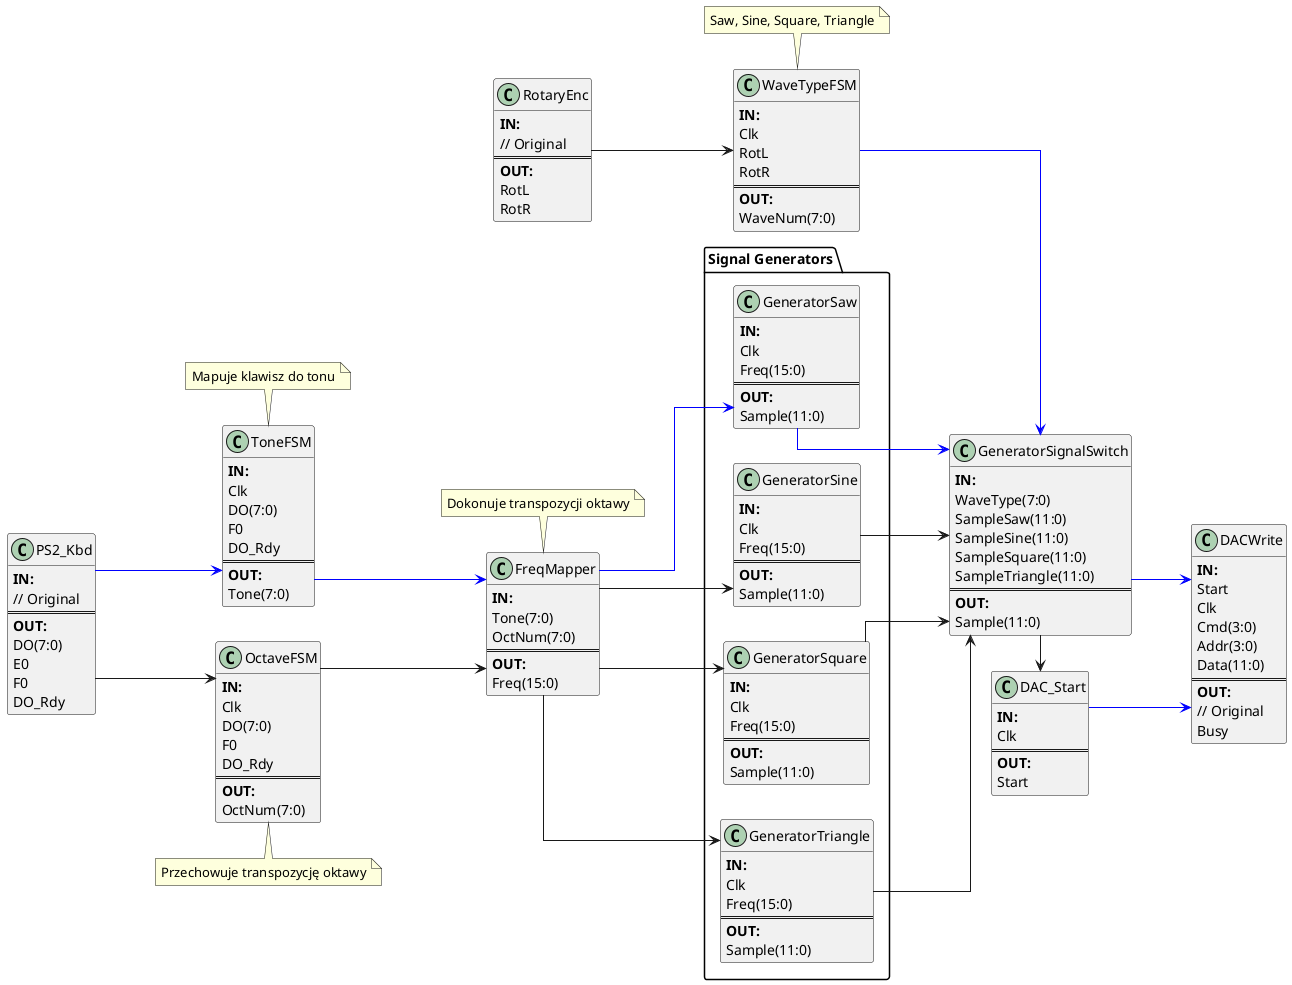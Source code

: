 @startuml flow_chart
left to right direction
skinparam linetype ortho


class "RotaryEnc" as rot {
    <b>IN:</b>
    // Original
    ===
    <b>OUT:</b>
    RotL
    RotR
}

class "PS2_Kbd" as ps2 {
    <b>IN:</b>
    // Original
    ===
    <b>OUT:</b>
    DO(7:0)
    E0
    F0
    DO_Rdy
}

' class "LCDWrite" as lcd {
    '     <b>IN:</b>
    '     ===
    '     <b>OUT:</b>
    '
    '
    '


    class "DACWrite" as dac {
        <b>IN:</b>
        Start
        Clk
        Cmd(3:0)
        Addr(3:0)
        Data(11:0)
        ===
        <b>OUT:</b>
        // Original
        Busy
    }


    class "ToneFSM" as tone_fsm{
        <b>IN:</b>
        Clk
        DO(7:0)
        F0
        DO_Rdy
        ===
        <b>OUT:</b>
        Tone(7:0)
    }


    note top of tone_fsm
        Mapuje klawisz do tonu
    end note


    class "FreqMapper" as oct_mapper{
        <b>IN:</b>
        Tone(7:0)
        OctNum(7:0)
        ===
        <b>OUT:</b>
        Freq(15:0)
    }


    note top of oct_mapper
        Dokonuje transpozycji oktawy
    end note

    class "OctaveFSM" as oct_fsm{
        <b>IN:</b>
        Clk
        DO(7:0)
        F0
        DO_Rdy
        ===
        <b>OUT:</b>
        OctNum(7:0)
    }

    note bottom of oct_fsm
        Przechowuje transpozycję oktawy
    end note

    class "WaveTypeFSM" as wave_type_fsm{
        <b>IN:</b>
        Clk
        RotL
        RotR
        ===
        <b>OUT:</b>
        WaveNum(7:0)
    }

    note top of wave_type_fsm
        Saw, Sine, Square, Triangle
    end note


    package "Signal Generators"{
        class "GeneratorSaw" as gen_saw{
            <b>IN:</b>
            Clk
            Freq(15:0)
            ===
            <b>OUT:</b>
            Sample(11:0)
        }

        class "GeneratorSine" as gen_sin{
            <b>IN:</b>
            Clk
            Freq(15:0)
            ===
            <b>OUT:</b>
            Sample(11:0)
        }

        class "GeneratorSquare" as gen_square{
            <b>IN:</b>
            Clk
            Freq(15:0)
            ===
            <b>OUT:</b>
            Sample(11:0)
        }

        class "GeneratorTriangle" as gen_tri{
            <b>IN:</b>
            Clk
            Freq(15:0)
            ===
            <b>OUT:</b>
            Sample(11:0)
        }
    }

    class "GeneratorSignalSwitch" as signal_switch{
        <b>IN:</b>
        WaveType(7:0)
        SampleSaw(11:0)
        SampleSine(11:0)
        SampleSquare(11:0)
        SampleTriangle(11:0)
        ===
        <b>OUT:</b>
        Sample(11:0)
    }


    class "DAC_Start" as clock_32 {
        <b>IN:</b>
        Clk
        ===
        <b>OUT:</b>
        Start
    }

    signal_switch -> clock_32


    ps2 -[#0000FF]-> tone_fsm
    ps2 --> oct_fsm
    tone_fsm -[#0000FF]-> oct_mapper
    oct_fsm --> oct_mapper

    ' Signal generators
    rot --> wave_type_fsm

    oct_mapper -[#0000FF]-> gen_saw
    oct_mapper --> gen_tri
    oct_mapper --> gen_sin
    oct_mapper --> gen_square

    wave_type_fsm -[#0000FF]-> signal_switch

    gen_saw  -[#0000FF]-> signal_switch
    gen_tri --> signal_switch
    gen_sin --> signal_switch
    gen_square --> signal_switch

    signal_switch -[#0000FF]-> dac
    clock_32 -[#0000FF]-> dac

    @enduml
